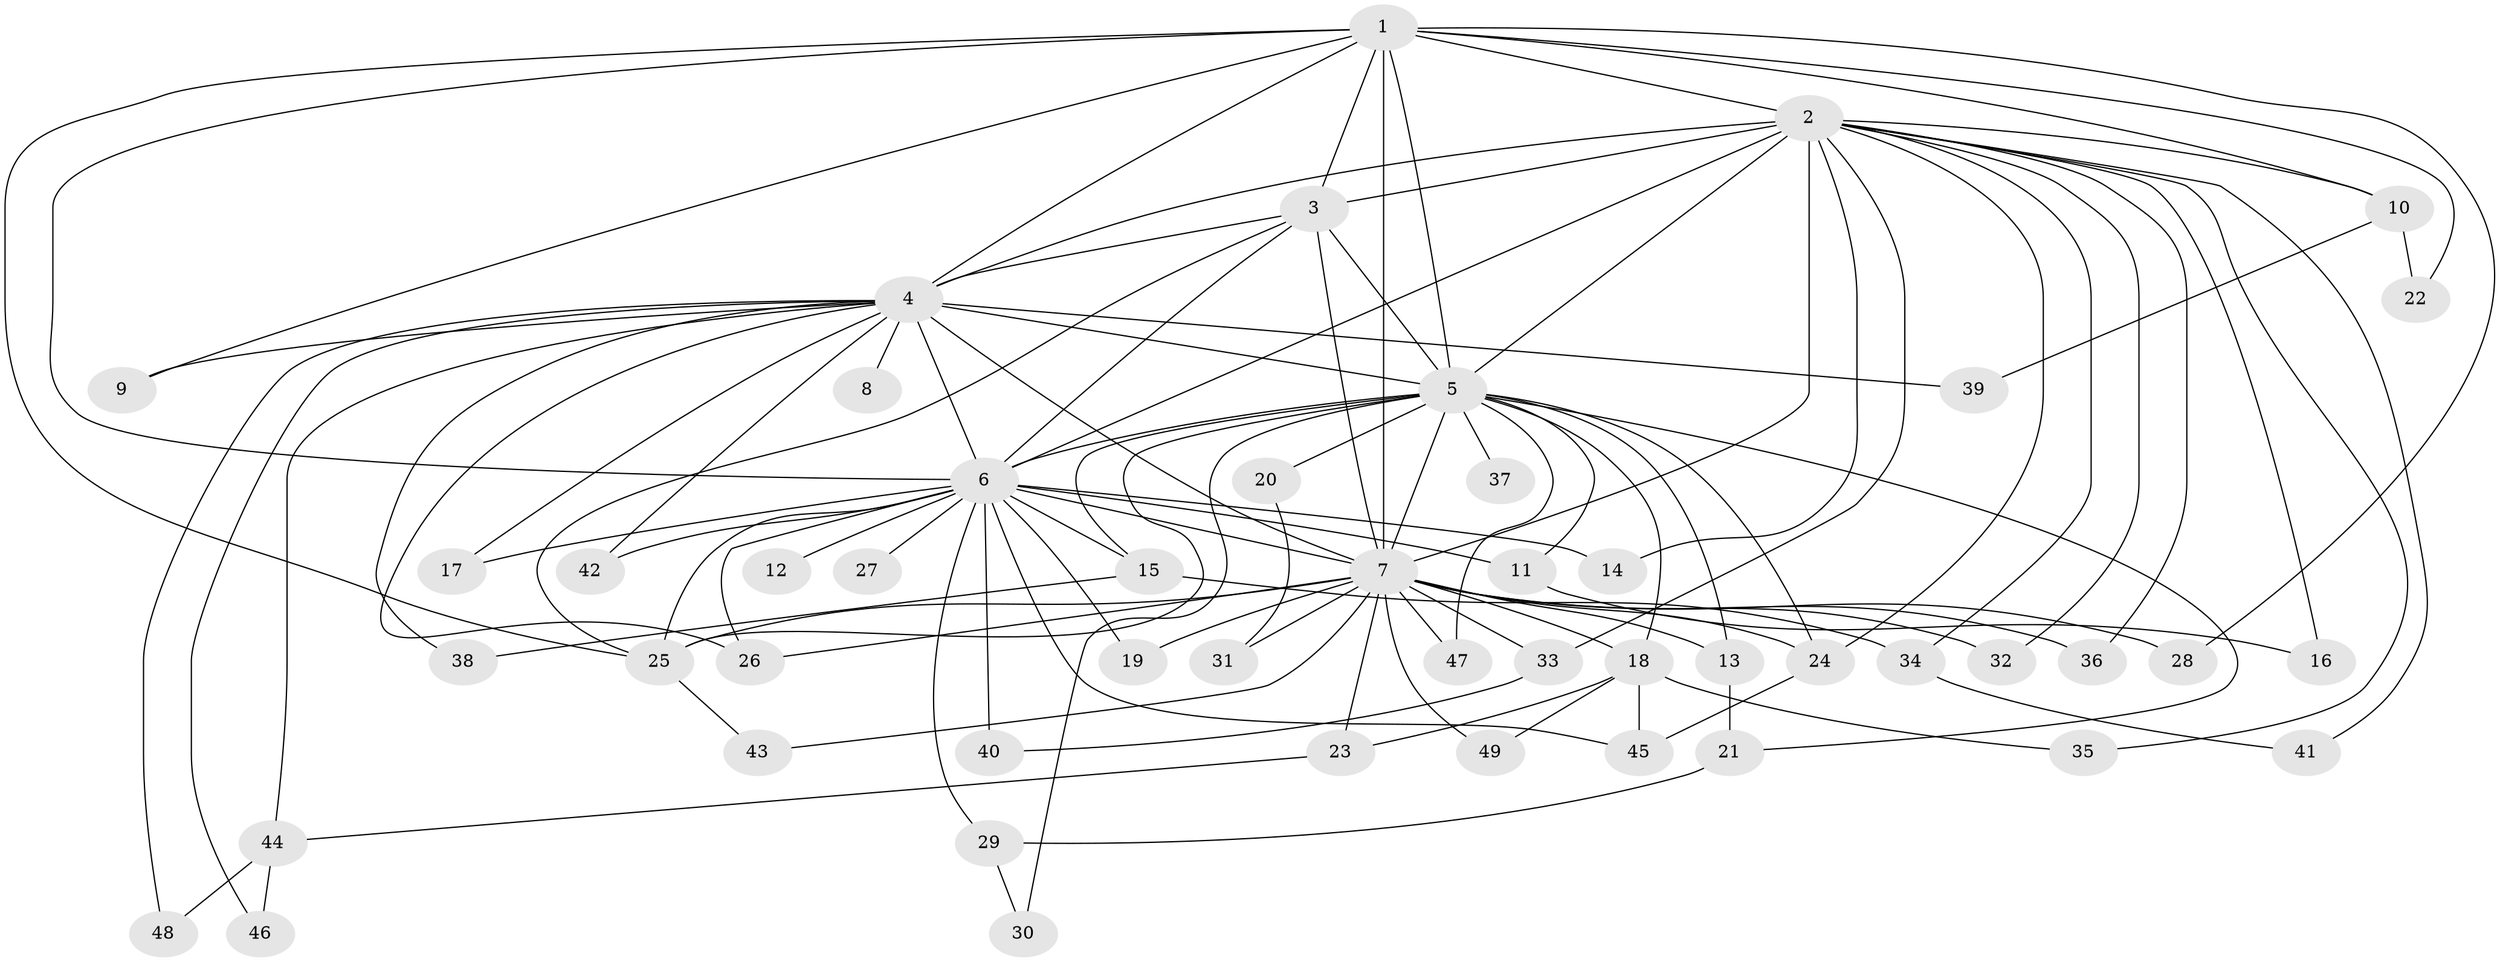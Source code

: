 // original degree distribution, {16: 0.024691358024691357, 14: 0.012345679012345678, 22: 0.037037037037037035, 21: 0.012345679012345678, 18: 0.012345679012345678, 20: 0.024691358024691357, 2: 0.5802469135802469, 4: 0.08641975308641975, 3: 0.16049382716049382, 5: 0.037037037037037035, 7: 0.012345679012345678}
// Generated by graph-tools (version 1.1) at 2025/49/03/04/25 22:49:51]
// undirected, 49 vertices, 106 edges
graph export_dot {
  node [color=gray90,style=filled];
  1;
  2;
  3;
  4;
  5;
  6;
  7;
  8;
  9;
  10;
  11;
  12;
  13;
  14;
  15;
  16;
  17;
  18;
  19;
  20;
  21;
  22;
  23;
  24;
  25;
  26;
  27;
  28;
  29;
  30;
  31;
  32;
  33;
  34;
  35;
  36;
  37;
  38;
  39;
  40;
  41;
  42;
  43;
  44;
  45;
  46;
  47;
  48;
  49;
  1 -- 2 [weight=2.0];
  1 -- 3 [weight=1.0];
  1 -- 4 [weight=1.0];
  1 -- 5 [weight=1.0];
  1 -- 6 [weight=2.0];
  1 -- 7 [weight=3.0];
  1 -- 9 [weight=1.0];
  1 -- 10 [weight=1.0];
  1 -- 22 [weight=1.0];
  1 -- 25 [weight=1.0];
  1 -- 28 [weight=2.0];
  2 -- 3 [weight=2.0];
  2 -- 4 [weight=2.0];
  2 -- 5 [weight=5.0];
  2 -- 6 [weight=4.0];
  2 -- 7 [weight=4.0];
  2 -- 10 [weight=1.0];
  2 -- 14 [weight=2.0];
  2 -- 16 [weight=1.0];
  2 -- 24 [weight=1.0];
  2 -- 32 [weight=1.0];
  2 -- 33 [weight=2.0];
  2 -- 34 [weight=1.0];
  2 -- 35 [weight=1.0];
  2 -- 36 [weight=1.0];
  2 -- 41 [weight=1.0];
  3 -- 4 [weight=1.0];
  3 -- 5 [weight=12.0];
  3 -- 6 [weight=3.0];
  3 -- 7 [weight=2.0];
  3 -- 25 [weight=1.0];
  4 -- 5 [weight=2.0];
  4 -- 6 [weight=3.0];
  4 -- 7 [weight=2.0];
  4 -- 8 [weight=1.0];
  4 -- 9 [weight=1.0];
  4 -- 17 [weight=1.0];
  4 -- 26 [weight=1.0];
  4 -- 38 [weight=1.0];
  4 -- 39 [weight=1.0];
  4 -- 42 [weight=1.0];
  4 -- 44 [weight=1.0];
  4 -- 46 [weight=1.0];
  4 -- 48 [weight=1.0];
  5 -- 6 [weight=2.0];
  5 -- 7 [weight=5.0];
  5 -- 11 [weight=1.0];
  5 -- 13 [weight=2.0];
  5 -- 15 [weight=2.0];
  5 -- 18 [weight=2.0];
  5 -- 20 [weight=2.0];
  5 -- 21 [weight=1.0];
  5 -- 24 [weight=1.0];
  5 -- 25 [weight=1.0];
  5 -- 30 [weight=1.0];
  5 -- 37 [weight=2.0];
  5 -- 47 [weight=1.0];
  6 -- 7 [weight=4.0];
  6 -- 11 [weight=1.0];
  6 -- 12 [weight=2.0];
  6 -- 14 [weight=1.0];
  6 -- 15 [weight=1.0];
  6 -- 17 [weight=1.0];
  6 -- 19 [weight=1.0];
  6 -- 25 [weight=1.0];
  6 -- 26 [weight=1.0];
  6 -- 27 [weight=2.0];
  6 -- 29 [weight=1.0];
  6 -- 40 [weight=1.0];
  6 -- 42 [weight=1.0];
  6 -- 45 [weight=1.0];
  7 -- 13 [weight=2.0];
  7 -- 18 [weight=2.0];
  7 -- 19 [weight=1.0];
  7 -- 23 [weight=2.0];
  7 -- 24 [weight=1.0];
  7 -- 25 [weight=1.0];
  7 -- 26 [weight=1.0];
  7 -- 28 [weight=1.0];
  7 -- 31 [weight=1.0];
  7 -- 32 [weight=1.0];
  7 -- 33 [weight=1.0];
  7 -- 36 [weight=1.0];
  7 -- 43 [weight=1.0];
  7 -- 47 [weight=1.0];
  7 -- 49 [weight=1.0];
  10 -- 22 [weight=1.0];
  10 -- 39 [weight=1.0];
  11 -- 16 [weight=1.0];
  13 -- 21 [weight=1.0];
  15 -- 34 [weight=1.0];
  15 -- 38 [weight=1.0];
  18 -- 23 [weight=1.0];
  18 -- 35 [weight=1.0];
  18 -- 45 [weight=1.0];
  18 -- 49 [weight=1.0];
  20 -- 31 [weight=1.0];
  21 -- 29 [weight=1.0];
  23 -- 44 [weight=1.0];
  24 -- 45 [weight=1.0];
  25 -- 43 [weight=1.0];
  29 -- 30 [weight=1.0];
  33 -- 40 [weight=1.0];
  34 -- 41 [weight=1.0];
  44 -- 46 [weight=1.0];
  44 -- 48 [weight=1.0];
}
